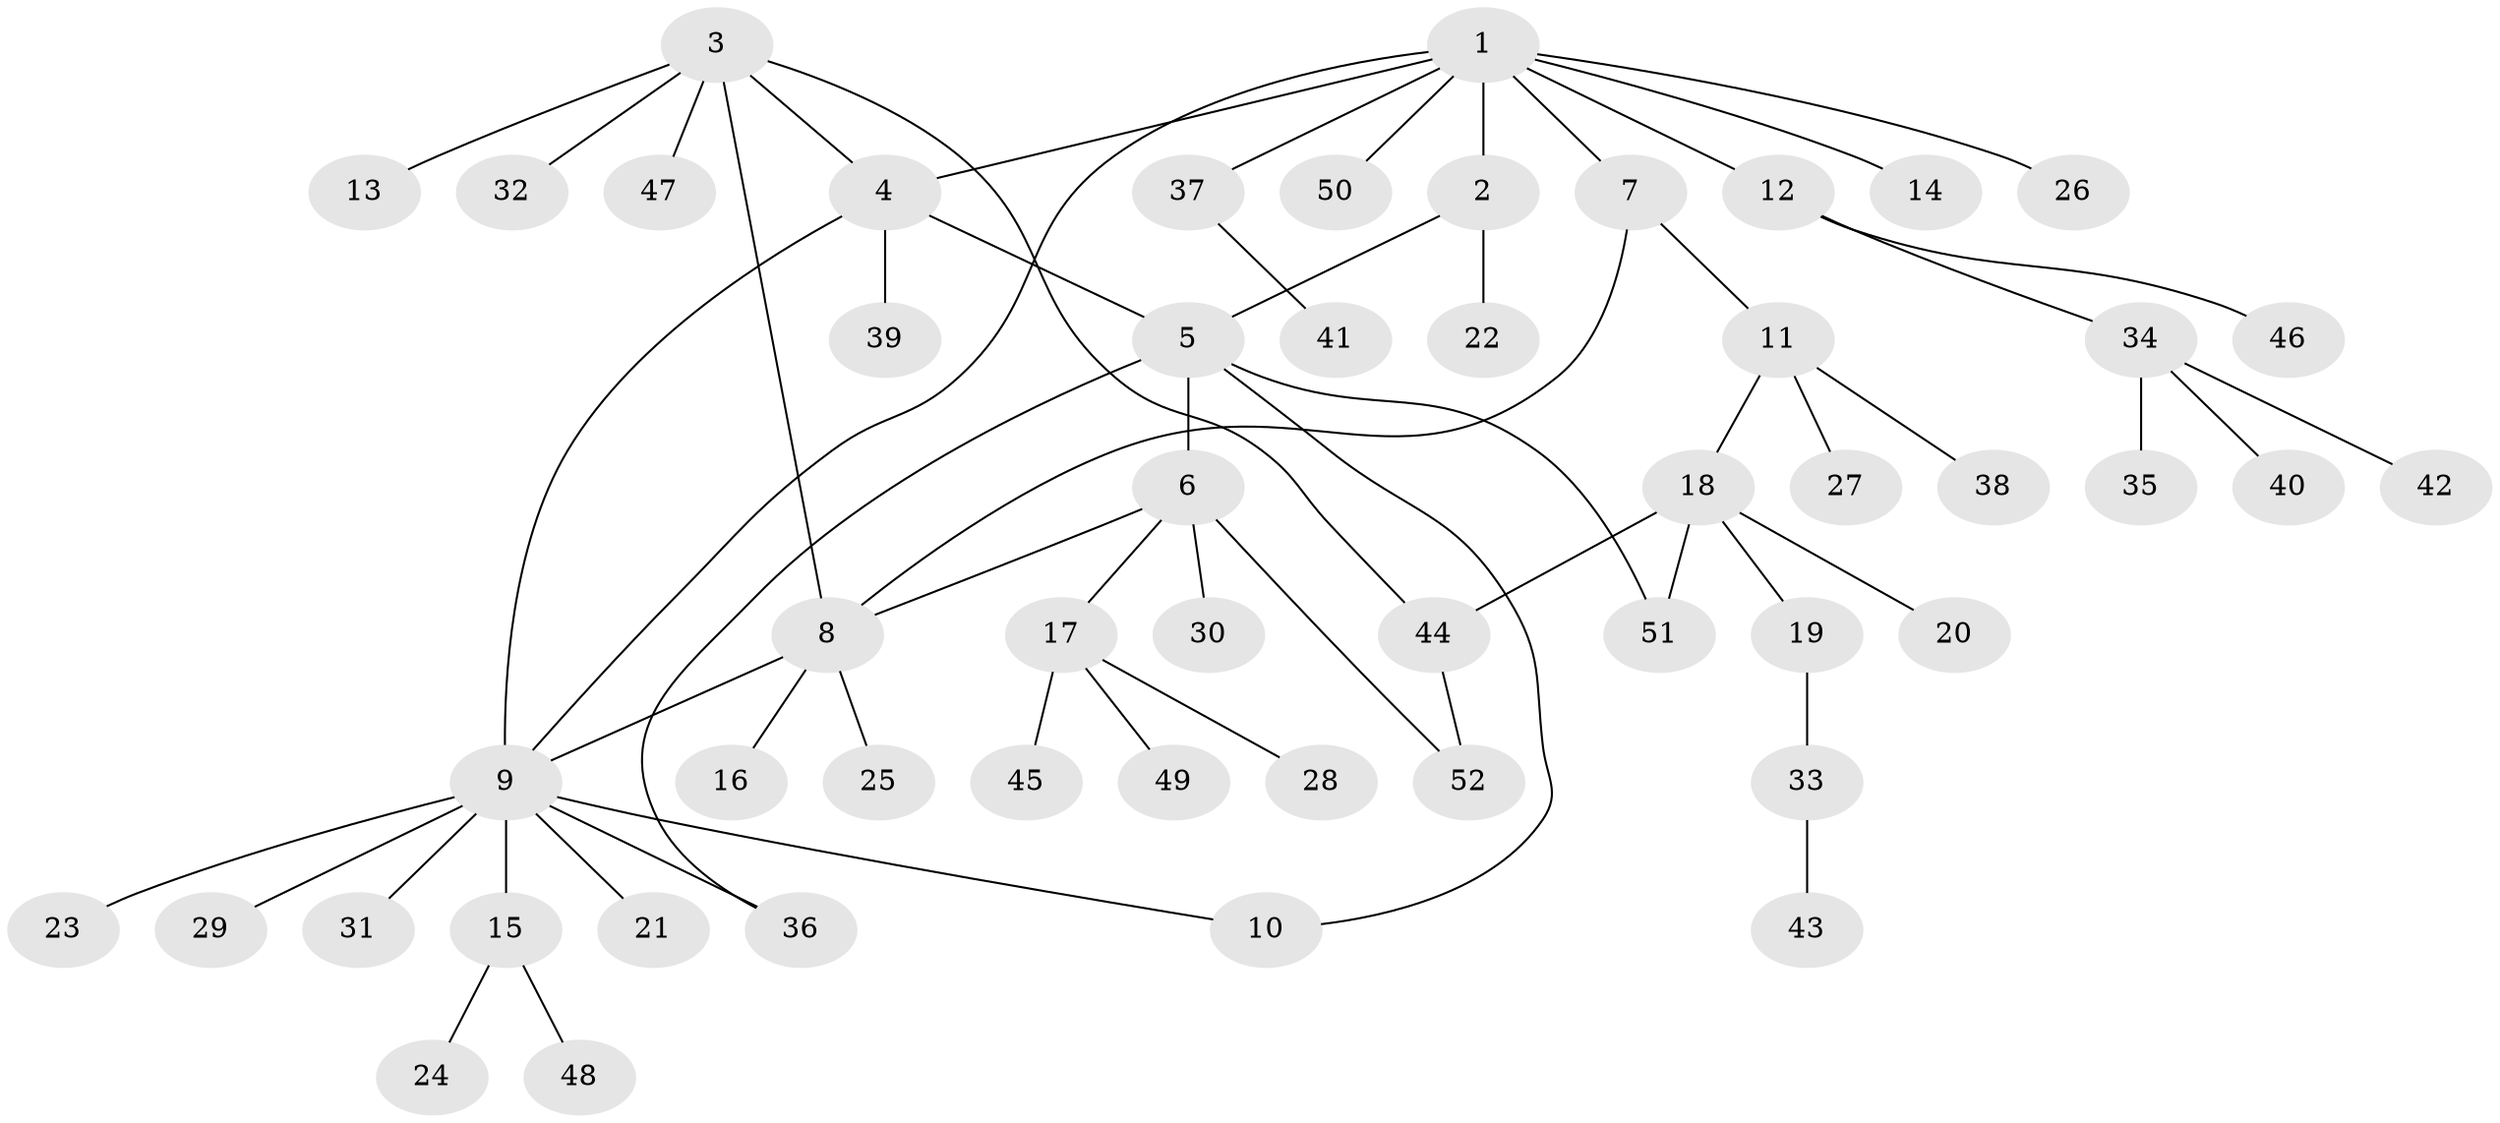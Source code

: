 // Generated by graph-tools (version 1.1) at 2025/55/03/09/25 04:55:11]
// undirected, 52 vertices, 61 edges
graph export_dot {
graph [start="1"]
  node [color=gray90,style=filled];
  1;
  2;
  3;
  4;
  5;
  6;
  7;
  8;
  9;
  10;
  11;
  12;
  13;
  14;
  15;
  16;
  17;
  18;
  19;
  20;
  21;
  22;
  23;
  24;
  25;
  26;
  27;
  28;
  29;
  30;
  31;
  32;
  33;
  34;
  35;
  36;
  37;
  38;
  39;
  40;
  41;
  42;
  43;
  44;
  45;
  46;
  47;
  48;
  49;
  50;
  51;
  52;
  1 -- 2;
  1 -- 4;
  1 -- 7;
  1 -- 9;
  1 -- 12;
  1 -- 14;
  1 -- 26;
  1 -- 37;
  1 -- 50;
  2 -- 5;
  2 -- 22;
  3 -- 4;
  3 -- 8;
  3 -- 13;
  3 -- 32;
  3 -- 44;
  3 -- 47;
  4 -- 5;
  4 -- 9;
  4 -- 39;
  5 -- 6;
  5 -- 10;
  5 -- 36;
  5 -- 51;
  6 -- 8;
  6 -- 17;
  6 -- 30;
  6 -- 52;
  7 -- 8;
  7 -- 11;
  8 -- 9;
  8 -- 16;
  8 -- 25;
  9 -- 10;
  9 -- 15;
  9 -- 21;
  9 -- 23;
  9 -- 29;
  9 -- 31;
  9 -- 36;
  11 -- 18;
  11 -- 27;
  11 -- 38;
  12 -- 34;
  12 -- 46;
  15 -- 24;
  15 -- 48;
  17 -- 28;
  17 -- 45;
  17 -- 49;
  18 -- 19;
  18 -- 20;
  18 -- 44;
  18 -- 51;
  19 -- 33;
  33 -- 43;
  34 -- 35;
  34 -- 40;
  34 -- 42;
  37 -- 41;
  44 -- 52;
}
